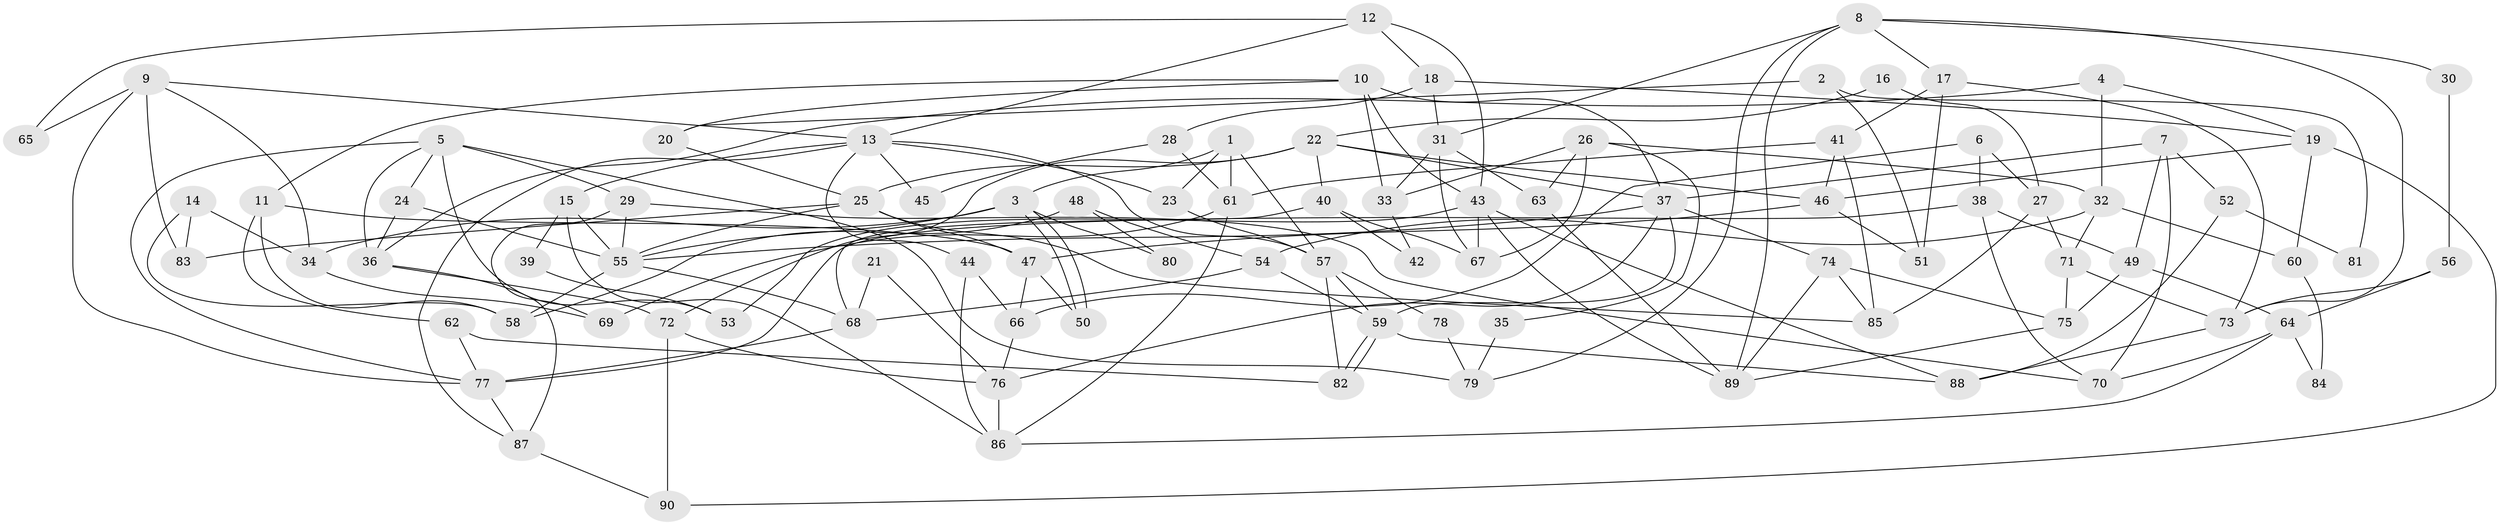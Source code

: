 // Generated by graph-tools (version 1.1) at 2025/36/03/09/25 02:36:12]
// undirected, 90 vertices, 180 edges
graph export_dot {
graph [start="1"]
  node [color=gray90,style=filled];
  1;
  2;
  3;
  4;
  5;
  6;
  7;
  8;
  9;
  10;
  11;
  12;
  13;
  14;
  15;
  16;
  17;
  18;
  19;
  20;
  21;
  22;
  23;
  24;
  25;
  26;
  27;
  28;
  29;
  30;
  31;
  32;
  33;
  34;
  35;
  36;
  37;
  38;
  39;
  40;
  41;
  42;
  43;
  44;
  45;
  46;
  47;
  48;
  49;
  50;
  51;
  52;
  53;
  54;
  55;
  56;
  57;
  58;
  59;
  60;
  61;
  62;
  63;
  64;
  65;
  66;
  67;
  68;
  69;
  70;
  71;
  72;
  73;
  74;
  75;
  76;
  77;
  78;
  79;
  80;
  81;
  82;
  83;
  84;
  85;
  86;
  87;
  88;
  89;
  90;
  1 -- 3;
  1 -- 23;
  1 -- 57;
  1 -- 61;
  2 -- 20;
  2 -- 51;
  2 -- 81;
  3 -- 55;
  3 -- 50;
  3 -- 50;
  3 -- 34;
  3 -- 80;
  4 -- 36;
  4 -- 19;
  4 -- 32;
  5 -- 29;
  5 -- 36;
  5 -- 24;
  5 -- 53;
  5 -- 77;
  5 -- 79;
  6 -- 27;
  6 -- 66;
  6 -- 38;
  7 -- 49;
  7 -- 70;
  7 -- 37;
  7 -- 52;
  8 -- 89;
  8 -- 17;
  8 -- 30;
  8 -- 31;
  8 -- 73;
  8 -- 79;
  9 -- 13;
  9 -- 83;
  9 -- 34;
  9 -- 65;
  9 -- 77;
  10 -- 33;
  10 -- 37;
  10 -- 11;
  10 -- 20;
  10 -- 43;
  11 -- 62;
  11 -- 47;
  11 -- 58;
  12 -- 13;
  12 -- 18;
  12 -- 43;
  12 -- 65;
  13 -- 15;
  13 -- 57;
  13 -- 23;
  13 -- 44;
  13 -- 45;
  13 -- 87;
  14 -- 34;
  14 -- 58;
  14 -- 83;
  15 -- 86;
  15 -- 55;
  15 -- 39;
  16 -- 22;
  16 -- 27;
  17 -- 73;
  17 -- 41;
  17 -- 51;
  18 -- 19;
  18 -- 31;
  18 -- 28;
  19 -- 90;
  19 -- 46;
  19 -- 60;
  20 -- 25;
  21 -- 76;
  21 -- 68;
  22 -- 25;
  22 -- 37;
  22 -- 40;
  22 -- 46;
  22 -- 72;
  23 -- 57;
  24 -- 55;
  24 -- 36;
  25 -- 85;
  25 -- 55;
  25 -- 47;
  25 -- 83;
  26 -- 32;
  26 -- 67;
  26 -- 33;
  26 -- 35;
  26 -- 63;
  27 -- 71;
  27 -- 85;
  28 -- 61;
  28 -- 45;
  29 -- 70;
  29 -- 69;
  29 -- 55;
  30 -- 56;
  31 -- 67;
  31 -- 33;
  31 -- 63;
  32 -- 54;
  32 -- 60;
  32 -- 71;
  33 -- 42;
  34 -- 69;
  35 -- 79;
  36 -- 87;
  36 -- 72;
  37 -- 59;
  37 -- 55;
  37 -- 74;
  37 -- 76;
  38 -- 77;
  38 -- 49;
  38 -- 70;
  39 -- 53;
  40 -- 68;
  40 -- 42;
  40 -- 67;
  41 -- 46;
  41 -- 61;
  41 -- 85;
  43 -- 53;
  43 -- 67;
  43 -- 88;
  43 -- 89;
  44 -- 66;
  44 -- 86;
  46 -- 47;
  46 -- 51;
  47 -- 50;
  47 -- 66;
  48 -- 58;
  48 -- 54;
  48 -- 80;
  49 -- 75;
  49 -- 64;
  52 -- 88;
  52 -- 81;
  54 -- 68;
  54 -- 59;
  55 -- 58;
  55 -- 68;
  56 -- 73;
  56 -- 64;
  57 -- 59;
  57 -- 78;
  57 -- 82;
  59 -- 88;
  59 -- 82;
  59 -- 82;
  60 -- 84;
  61 -- 86;
  61 -- 69;
  62 -- 77;
  62 -- 82;
  63 -- 89;
  64 -- 86;
  64 -- 70;
  64 -- 84;
  66 -- 76;
  68 -- 77;
  71 -- 75;
  71 -- 73;
  72 -- 76;
  72 -- 90;
  73 -- 88;
  74 -- 89;
  74 -- 75;
  74 -- 85;
  75 -- 89;
  76 -- 86;
  77 -- 87;
  78 -- 79;
  87 -- 90;
}
